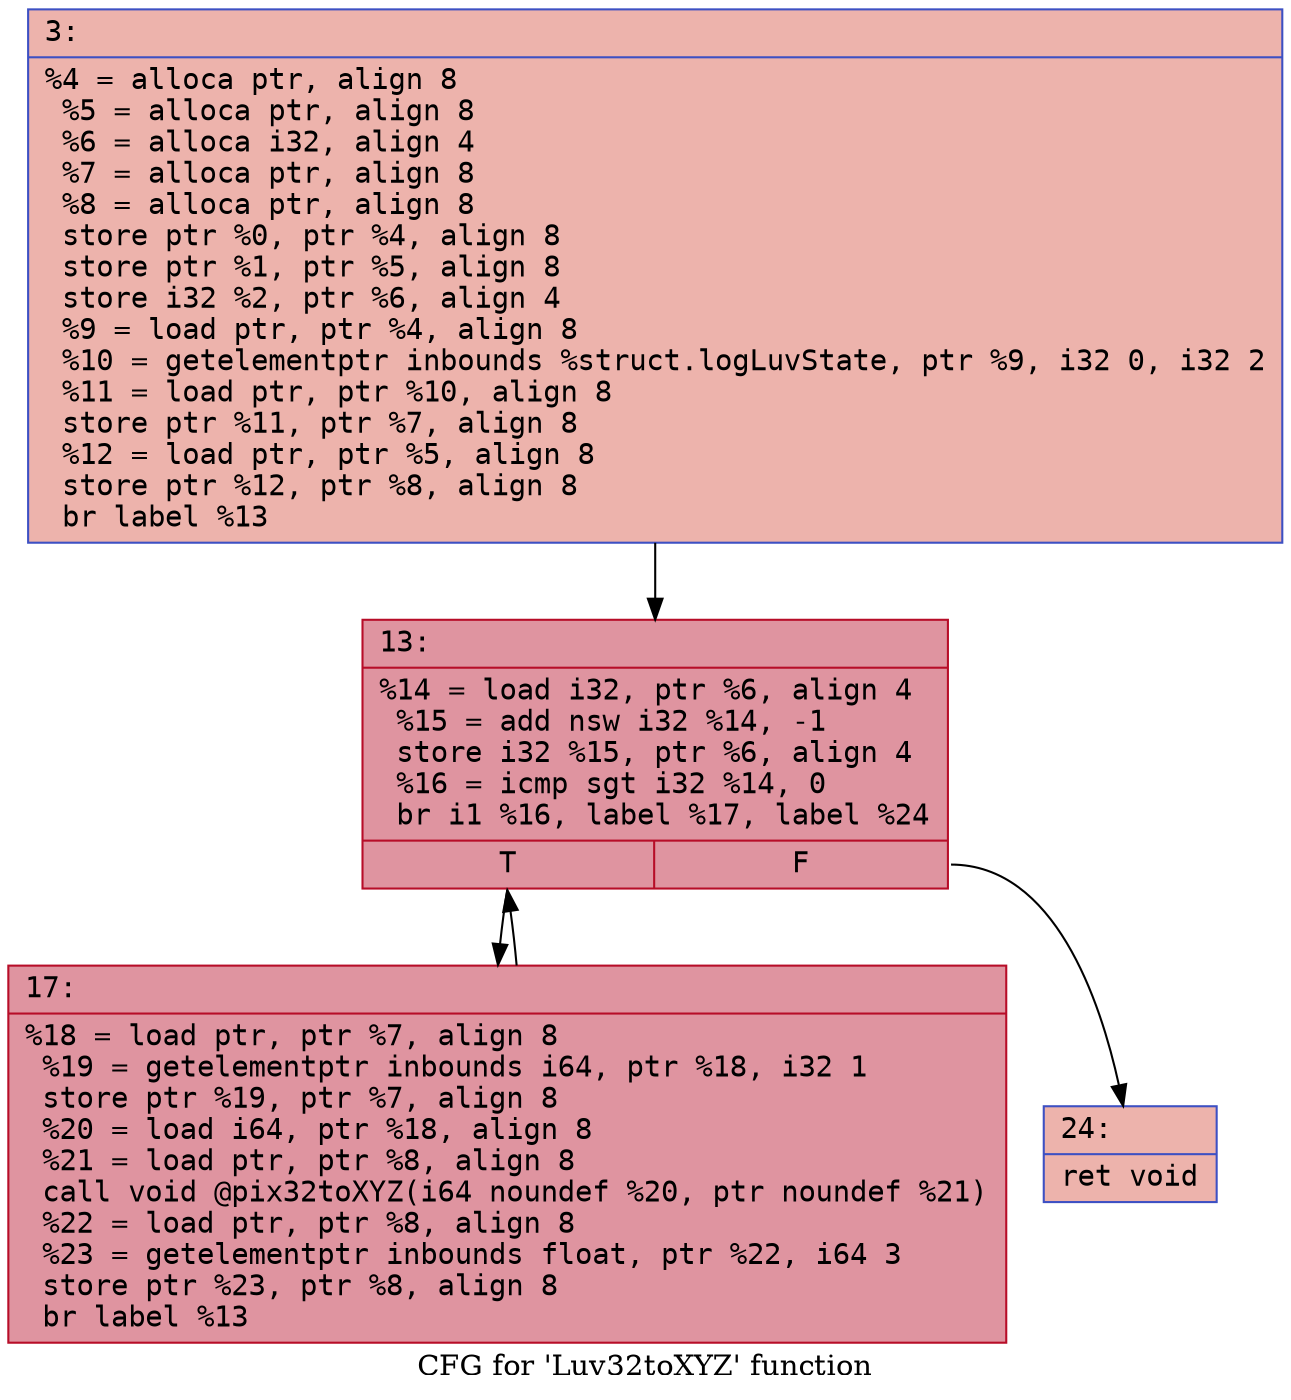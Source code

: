 digraph "CFG for 'Luv32toXYZ' function" {
	label="CFG for 'Luv32toXYZ' function";

	Node0x600000631270 [shape=record,color="#3d50c3ff", style=filled, fillcolor="#d6524470" fontname="Courier",label="{3:\l|  %4 = alloca ptr, align 8\l  %5 = alloca ptr, align 8\l  %6 = alloca i32, align 4\l  %7 = alloca ptr, align 8\l  %8 = alloca ptr, align 8\l  store ptr %0, ptr %4, align 8\l  store ptr %1, ptr %5, align 8\l  store i32 %2, ptr %6, align 4\l  %9 = load ptr, ptr %4, align 8\l  %10 = getelementptr inbounds %struct.logLuvState, ptr %9, i32 0, i32 2\l  %11 = load ptr, ptr %10, align 8\l  store ptr %11, ptr %7, align 8\l  %12 = load ptr, ptr %5, align 8\l  store ptr %12, ptr %8, align 8\l  br label %13\l}"];
	Node0x600000631270 -> Node0x600000631310[tooltip="3 -> 13\nProbability 100.00%" ];
	Node0x600000631310 [shape=record,color="#b70d28ff", style=filled, fillcolor="#b70d2870" fontname="Courier",label="{13:\l|  %14 = load i32, ptr %6, align 4\l  %15 = add nsw i32 %14, -1\l  store i32 %15, ptr %6, align 4\l  %16 = icmp sgt i32 %14, 0\l  br i1 %16, label %17, label %24\l|{<s0>T|<s1>F}}"];
	Node0x600000631310:s0 -> Node0x600000631360[tooltip="13 -> 17\nProbability 96.88%" ];
	Node0x600000631310:s1 -> Node0x6000006313b0[tooltip="13 -> 24\nProbability 3.12%" ];
	Node0x600000631360 [shape=record,color="#b70d28ff", style=filled, fillcolor="#b70d2870" fontname="Courier",label="{17:\l|  %18 = load ptr, ptr %7, align 8\l  %19 = getelementptr inbounds i64, ptr %18, i32 1\l  store ptr %19, ptr %7, align 8\l  %20 = load i64, ptr %18, align 8\l  %21 = load ptr, ptr %8, align 8\l  call void @pix32toXYZ(i64 noundef %20, ptr noundef %21)\l  %22 = load ptr, ptr %8, align 8\l  %23 = getelementptr inbounds float, ptr %22, i64 3\l  store ptr %23, ptr %8, align 8\l  br label %13\l}"];
	Node0x600000631360 -> Node0x600000631310[tooltip="17 -> 13\nProbability 100.00%" ];
	Node0x6000006313b0 [shape=record,color="#3d50c3ff", style=filled, fillcolor="#d6524470" fontname="Courier",label="{24:\l|  ret void\l}"];
}

